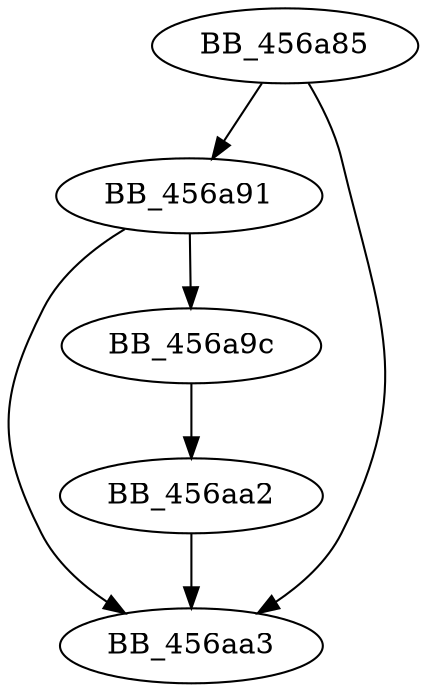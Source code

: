 DiGraph sub_456A85{
BB_456a85->BB_456a91
BB_456a85->BB_456aa3
BB_456a91->BB_456a9c
BB_456a91->BB_456aa3
BB_456a9c->BB_456aa2
BB_456aa2->BB_456aa3
}
